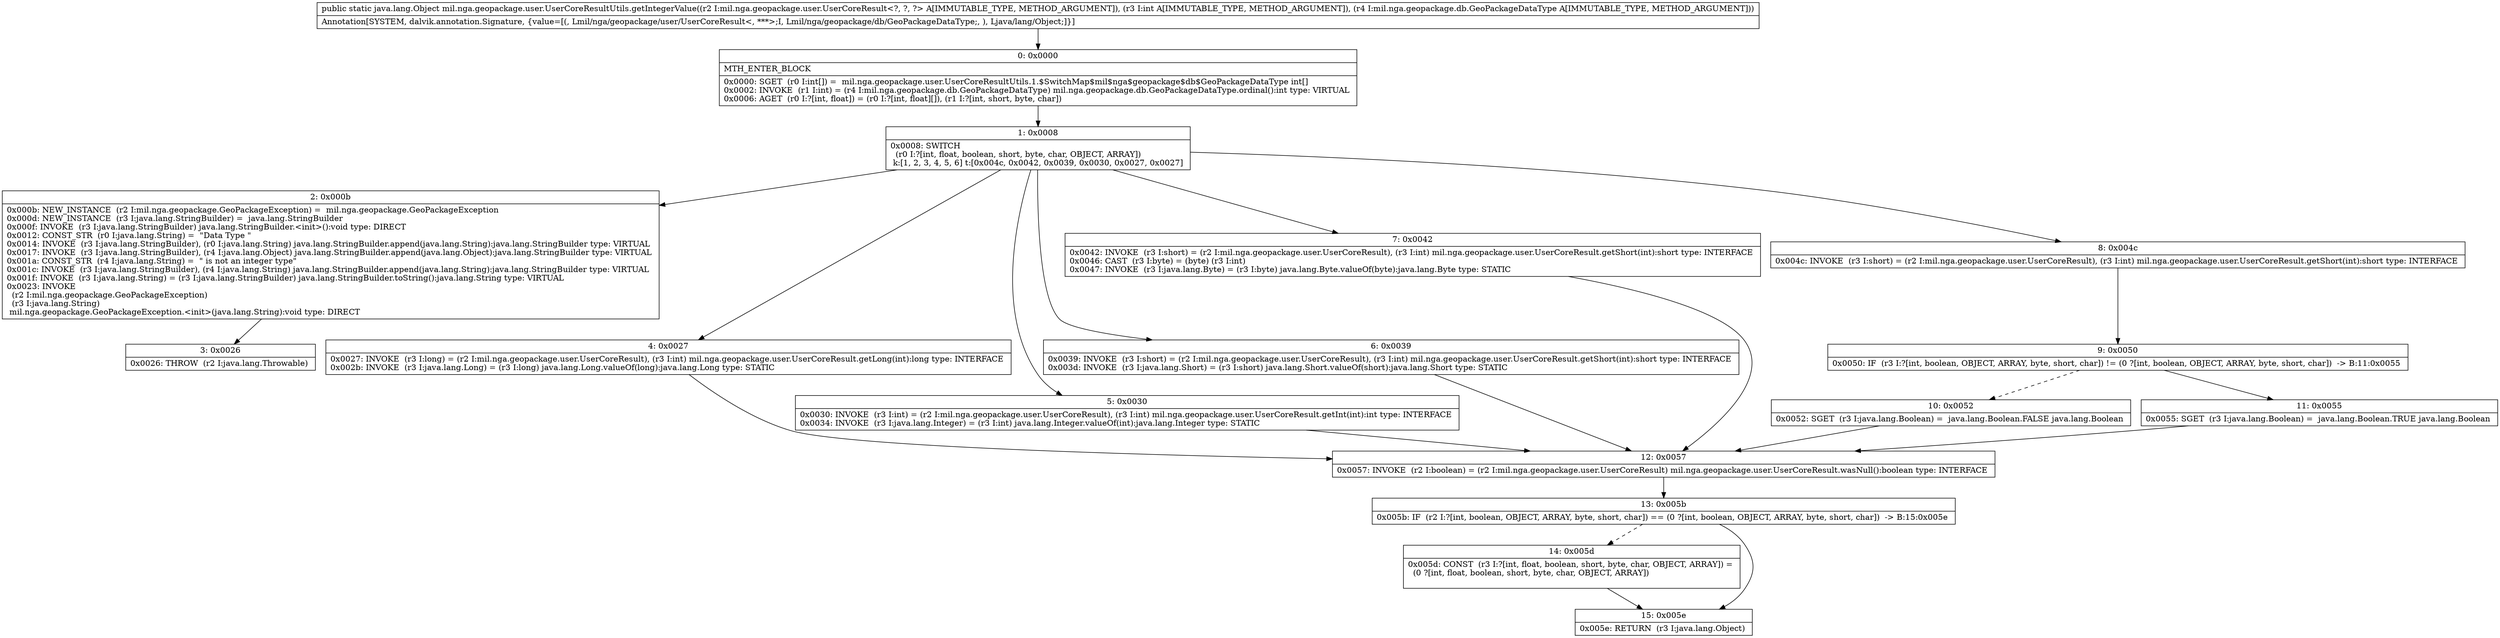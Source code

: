digraph "CFG formil.nga.geopackage.user.UserCoreResultUtils.getIntegerValue(Lmil\/nga\/geopackage\/user\/UserCoreResult;ILmil\/nga\/geopackage\/db\/GeoPackageDataType;)Ljava\/lang\/Object;" {
Node_0 [shape=record,label="{0\:\ 0x0000|MTH_ENTER_BLOCK\l|0x0000: SGET  (r0 I:int[]) =  mil.nga.geopackage.user.UserCoreResultUtils.1.$SwitchMap$mil$nga$geopackage$db$GeoPackageDataType int[] \l0x0002: INVOKE  (r1 I:int) = (r4 I:mil.nga.geopackage.db.GeoPackageDataType) mil.nga.geopackage.db.GeoPackageDataType.ordinal():int type: VIRTUAL \l0x0006: AGET  (r0 I:?[int, float]) = (r0 I:?[int, float][]), (r1 I:?[int, short, byte, char]) \l}"];
Node_1 [shape=record,label="{1\:\ 0x0008|0x0008: SWITCH  \l  (r0 I:?[int, float, boolean, short, byte, char, OBJECT, ARRAY])\l k:[1, 2, 3, 4, 5, 6] t:[0x004c, 0x0042, 0x0039, 0x0030, 0x0027, 0x0027] \l}"];
Node_2 [shape=record,label="{2\:\ 0x000b|0x000b: NEW_INSTANCE  (r2 I:mil.nga.geopackage.GeoPackageException) =  mil.nga.geopackage.GeoPackageException \l0x000d: NEW_INSTANCE  (r3 I:java.lang.StringBuilder) =  java.lang.StringBuilder \l0x000f: INVOKE  (r3 I:java.lang.StringBuilder) java.lang.StringBuilder.\<init\>():void type: DIRECT \l0x0012: CONST_STR  (r0 I:java.lang.String) =  \"Data Type \" \l0x0014: INVOKE  (r3 I:java.lang.StringBuilder), (r0 I:java.lang.String) java.lang.StringBuilder.append(java.lang.String):java.lang.StringBuilder type: VIRTUAL \l0x0017: INVOKE  (r3 I:java.lang.StringBuilder), (r4 I:java.lang.Object) java.lang.StringBuilder.append(java.lang.Object):java.lang.StringBuilder type: VIRTUAL \l0x001a: CONST_STR  (r4 I:java.lang.String) =  \" is not an integer type\" \l0x001c: INVOKE  (r3 I:java.lang.StringBuilder), (r4 I:java.lang.String) java.lang.StringBuilder.append(java.lang.String):java.lang.StringBuilder type: VIRTUAL \l0x001f: INVOKE  (r3 I:java.lang.String) = (r3 I:java.lang.StringBuilder) java.lang.StringBuilder.toString():java.lang.String type: VIRTUAL \l0x0023: INVOKE  \l  (r2 I:mil.nga.geopackage.GeoPackageException)\l  (r3 I:java.lang.String)\l mil.nga.geopackage.GeoPackageException.\<init\>(java.lang.String):void type: DIRECT \l}"];
Node_3 [shape=record,label="{3\:\ 0x0026|0x0026: THROW  (r2 I:java.lang.Throwable) \l}"];
Node_4 [shape=record,label="{4\:\ 0x0027|0x0027: INVOKE  (r3 I:long) = (r2 I:mil.nga.geopackage.user.UserCoreResult), (r3 I:int) mil.nga.geopackage.user.UserCoreResult.getLong(int):long type: INTERFACE \l0x002b: INVOKE  (r3 I:java.lang.Long) = (r3 I:long) java.lang.Long.valueOf(long):java.lang.Long type: STATIC \l}"];
Node_5 [shape=record,label="{5\:\ 0x0030|0x0030: INVOKE  (r3 I:int) = (r2 I:mil.nga.geopackage.user.UserCoreResult), (r3 I:int) mil.nga.geopackage.user.UserCoreResult.getInt(int):int type: INTERFACE \l0x0034: INVOKE  (r3 I:java.lang.Integer) = (r3 I:int) java.lang.Integer.valueOf(int):java.lang.Integer type: STATIC \l}"];
Node_6 [shape=record,label="{6\:\ 0x0039|0x0039: INVOKE  (r3 I:short) = (r2 I:mil.nga.geopackage.user.UserCoreResult), (r3 I:int) mil.nga.geopackage.user.UserCoreResult.getShort(int):short type: INTERFACE \l0x003d: INVOKE  (r3 I:java.lang.Short) = (r3 I:short) java.lang.Short.valueOf(short):java.lang.Short type: STATIC \l}"];
Node_7 [shape=record,label="{7\:\ 0x0042|0x0042: INVOKE  (r3 I:short) = (r2 I:mil.nga.geopackage.user.UserCoreResult), (r3 I:int) mil.nga.geopackage.user.UserCoreResult.getShort(int):short type: INTERFACE \l0x0046: CAST  (r3 I:byte) = (byte) (r3 I:int) \l0x0047: INVOKE  (r3 I:java.lang.Byte) = (r3 I:byte) java.lang.Byte.valueOf(byte):java.lang.Byte type: STATIC \l}"];
Node_8 [shape=record,label="{8\:\ 0x004c|0x004c: INVOKE  (r3 I:short) = (r2 I:mil.nga.geopackage.user.UserCoreResult), (r3 I:int) mil.nga.geopackage.user.UserCoreResult.getShort(int):short type: INTERFACE \l}"];
Node_9 [shape=record,label="{9\:\ 0x0050|0x0050: IF  (r3 I:?[int, boolean, OBJECT, ARRAY, byte, short, char]) != (0 ?[int, boolean, OBJECT, ARRAY, byte, short, char])  \-\> B:11:0x0055 \l}"];
Node_10 [shape=record,label="{10\:\ 0x0052|0x0052: SGET  (r3 I:java.lang.Boolean) =  java.lang.Boolean.FALSE java.lang.Boolean \l}"];
Node_11 [shape=record,label="{11\:\ 0x0055|0x0055: SGET  (r3 I:java.lang.Boolean) =  java.lang.Boolean.TRUE java.lang.Boolean \l}"];
Node_12 [shape=record,label="{12\:\ 0x0057|0x0057: INVOKE  (r2 I:boolean) = (r2 I:mil.nga.geopackage.user.UserCoreResult) mil.nga.geopackage.user.UserCoreResult.wasNull():boolean type: INTERFACE \l}"];
Node_13 [shape=record,label="{13\:\ 0x005b|0x005b: IF  (r2 I:?[int, boolean, OBJECT, ARRAY, byte, short, char]) == (0 ?[int, boolean, OBJECT, ARRAY, byte, short, char])  \-\> B:15:0x005e \l}"];
Node_14 [shape=record,label="{14\:\ 0x005d|0x005d: CONST  (r3 I:?[int, float, boolean, short, byte, char, OBJECT, ARRAY]) = \l  (0 ?[int, float, boolean, short, byte, char, OBJECT, ARRAY])\l \l}"];
Node_15 [shape=record,label="{15\:\ 0x005e|0x005e: RETURN  (r3 I:java.lang.Object) \l}"];
MethodNode[shape=record,label="{public static java.lang.Object mil.nga.geopackage.user.UserCoreResultUtils.getIntegerValue((r2 I:mil.nga.geopackage.user.UserCoreResult\<?, ?, ?\> A[IMMUTABLE_TYPE, METHOD_ARGUMENT]), (r3 I:int A[IMMUTABLE_TYPE, METHOD_ARGUMENT]), (r4 I:mil.nga.geopackage.db.GeoPackageDataType A[IMMUTABLE_TYPE, METHOD_ARGUMENT]))  | Annotation[SYSTEM, dalvik.annotation.Signature, \{value=[(, Lmil\/nga\/geopackage\/user\/UserCoreResult\<, ***\>;I, Lmil\/nga\/geopackage\/db\/GeoPackageDataType;, ), Ljava\/lang\/Object;]\}]\l}"];
MethodNode -> Node_0;
Node_0 -> Node_1;
Node_1 -> Node_2;
Node_1 -> Node_4;
Node_1 -> Node_5;
Node_1 -> Node_6;
Node_1 -> Node_7;
Node_1 -> Node_8;
Node_2 -> Node_3;
Node_4 -> Node_12;
Node_5 -> Node_12;
Node_6 -> Node_12;
Node_7 -> Node_12;
Node_8 -> Node_9;
Node_9 -> Node_10[style=dashed];
Node_9 -> Node_11;
Node_10 -> Node_12;
Node_11 -> Node_12;
Node_12 -> Node_13;
Node_13 -> Node_14[style=dashed];
Node_13 -> Node_15;
Node_14 -> Node_15;
}

